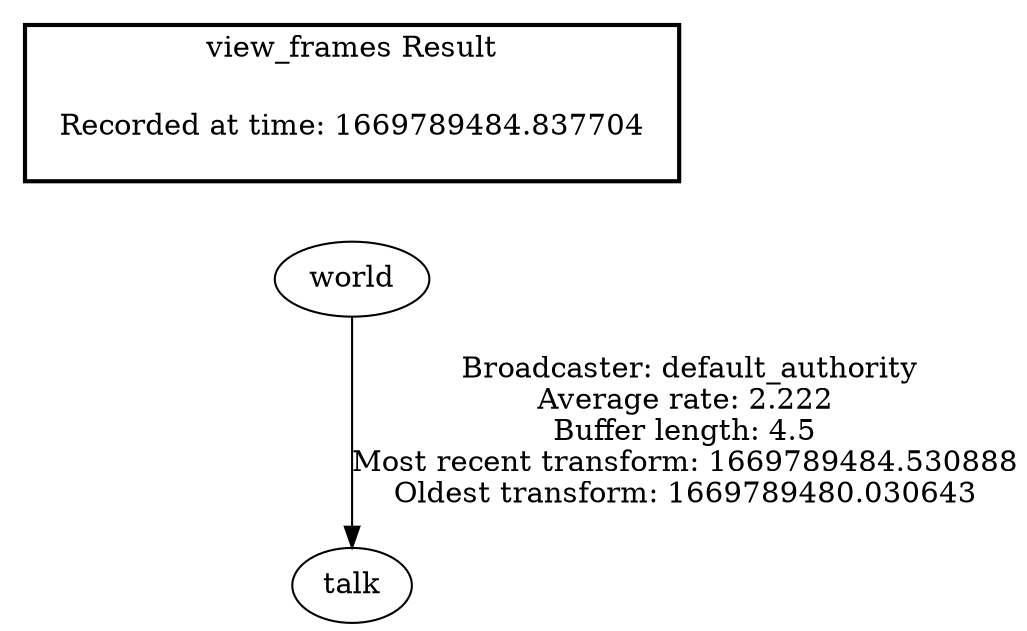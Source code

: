digraph G {
"world" -> "talk"[label=" Broadcaster: default_authority\nAverage rate: 2.222\nBuffer length: 4.5\nMost recent transform: 1669789484.530888\nOldest transform: 1669789480.030643\n"];
edge [style=invis];
 subgraph cluster_legend { style=bold; color=black; label ="view_frames Result";
"Recorded at time: 1669789484.837704"[ shape=plaintext ] ;
}->"world";
}